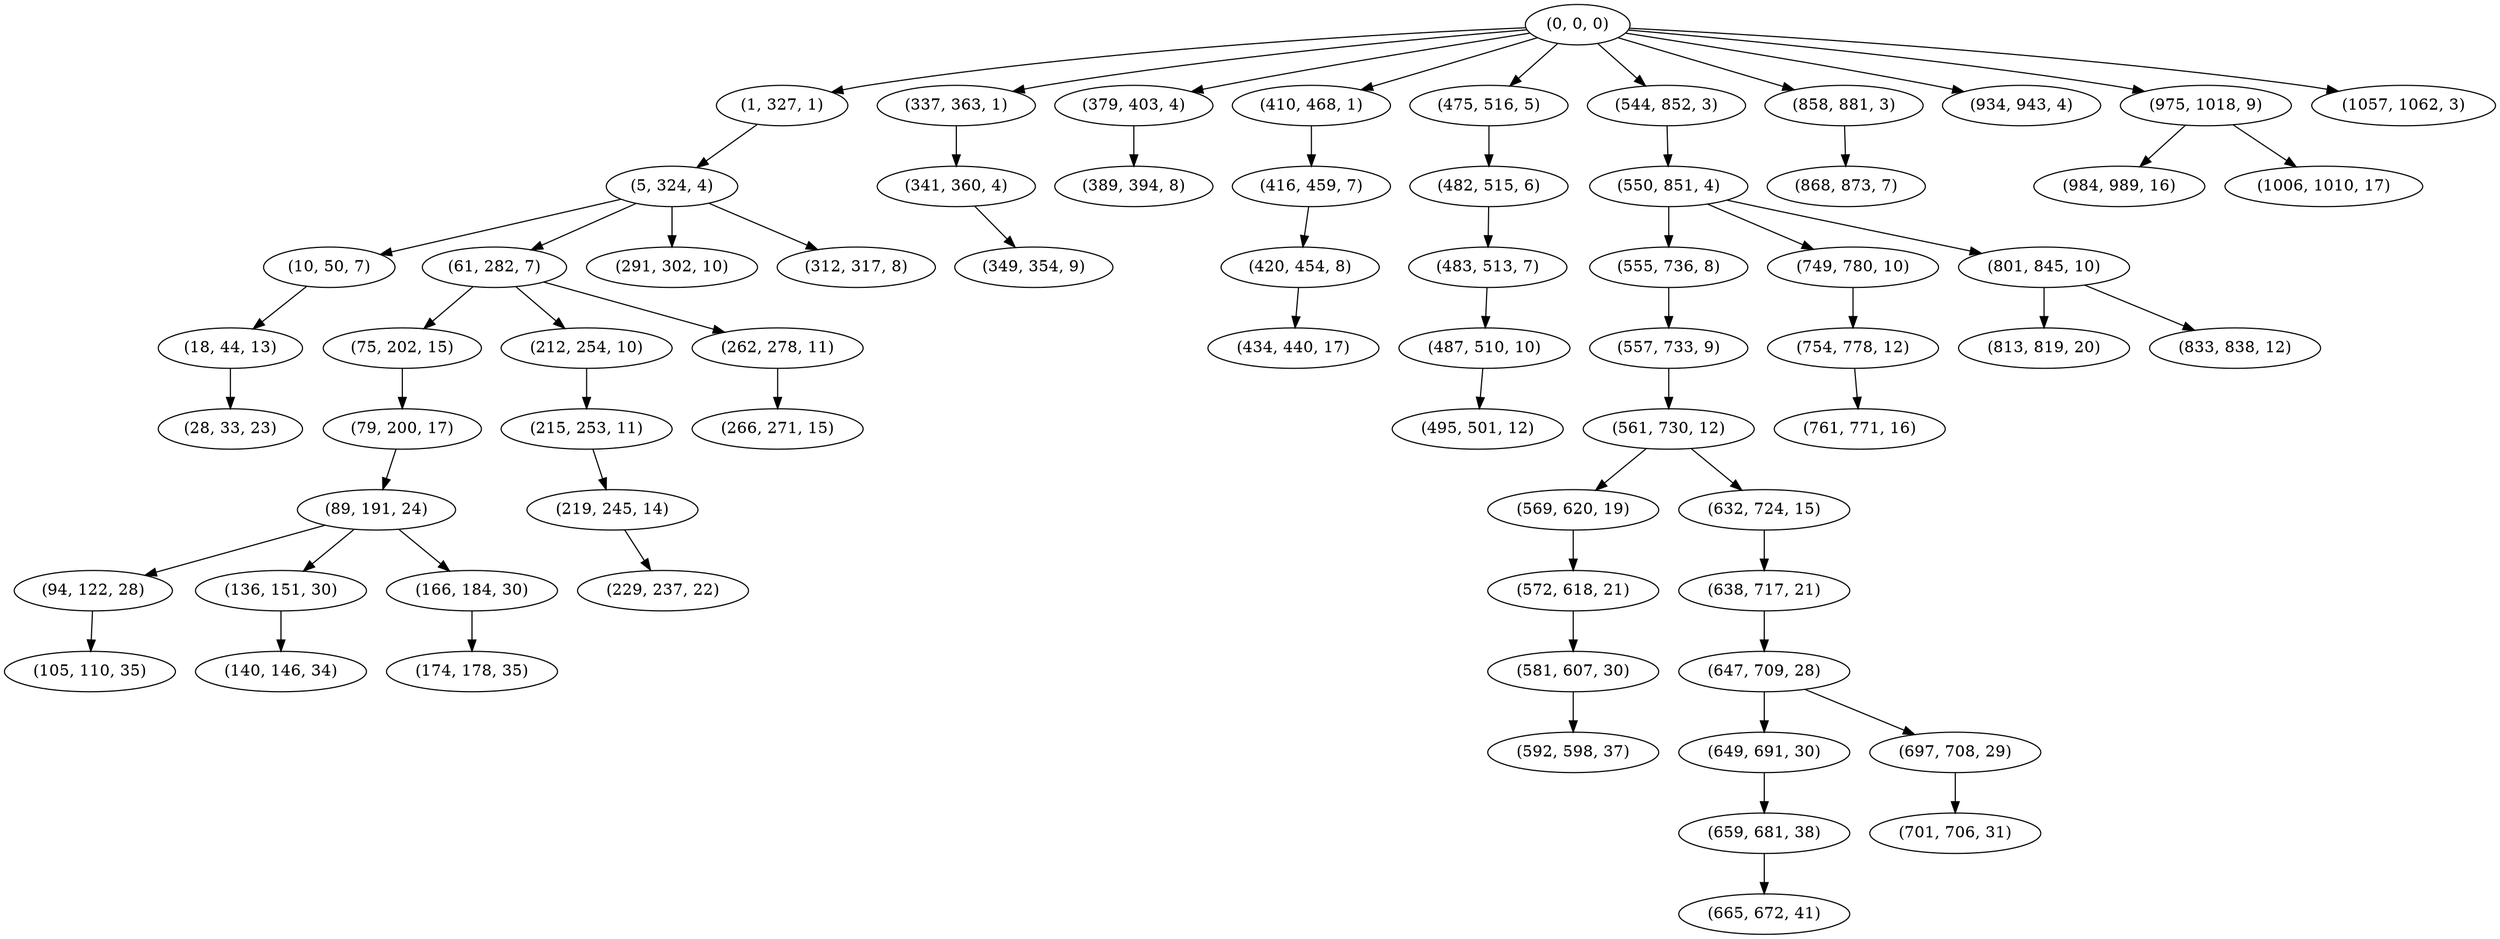 digraph tree {
    "(0, 0, 0)";
    "(1, 327, 1)";
    "(5, 324, 4)";
    "(10, 50, 7)";
    "(18, 44, 13)";
    "(28, 33, 23)";
    "(61, 282, 7)";
    "(75, 202, 15)";
    "(79, 200, 17)";
    "(89, 191, 24)";
    "(94, 122, 28)";
    "(105, 110, 35)";
    "(136, 151, 30)";
    "(140, 146, 34)";
    "(166, 184, 30)";
    "(174, 178, 35)";
    "(212, 254, 10)";
    "(215, 253, 11)";
    "(219, 245, 14)";
    "(229, 237, 22)";
    "(262, 278, 11)";
    "(266, 271, 15)";
    "(291, 302, 10)";
    "(312, 317, 8)";
    "(337, 363, 1)";
    "(341, 360, 4)";
    "(349, 354, 9)";
    "(379, 403, 4)";
    "(389, 394, 8)";
    "(410, 468, 1)";
    "(416, 459, 7)";
    "(420, 454, 8)";
    "(434, 440, 17)";
    "(475, 516, 5)";
    "(482, 515, 6)";
    "(483, 513, 7)";
    "(487, 510, 10)";
    "(495, 501, 12)";
    "(544, 852, 3)";
    "(550, 851, 4)";
    "(555, 736, 8)";
    "(557, 733, 9)";
    "(561, 730, 12)";
    "(569, 620, 19)";
    "(572, 618, 21)";
    "(581, 607, 30)";
    "(592, 598, 37)";
    "(632, 724, 15)";
    "(638, 717, 21)";
    "(647, 709, 28)";
    "(649, 691, 30)";
    "(659, 681, 38)";
    "(665, 672, 41)";
    "(697, 708, 29)";
    "(701, 706, 31)";
    "(749, 780, 10)";
    "(754, 778, 12)";
    "(761, 771, 16)";
    "(801, 845, 10)";
    "(813, 819, 20)";
    "(833, 838, 12)";
    "(858, 881, 3)";
    "(868, 873, 7)";
    "(934, 943, 4)";
    "(975, 1018, 9)";
    "(984, 989, 16)";
    "(1006, 1010, 17)";
    "(1057, 1062, 3)";
    "(0, 0, 0)" -> "(1, 327, 1)";
    "(0, 0, 0)" -> "(337, 363, 1)";
    "(0, 0, 0)" -> "(379, 403, 4)";
    "(0, 0, 0)" -> "(410, 468, 1)";
    "(0, 0, 0)" -> "(475, 516, 5)";
    "(0, 0, 0)" -> "(544, 852, 3)";
    "(0, 0, 0)" -> "(858, 881, 3)";
    "(0, 0, 0)" -> "(934, 943, 4)";
    "(0, 0, 0)" -> "(975, 1018, 9)";
    "(0, 0, 0)" -> "(1057, 1062, 3)";
    "(1, 327, 1)" -> "(5, 324, 4)";
    "(5, 324, 4)" -> "(10, 50, 7)";
    "(5, 324, 4)" -> "(61, 282, 7)";
    "(5, 324, 4)" -> "(291, 302, 10)";
    "(5, 324, 4)" -> "(312, 317, 8)";
    "(10, 50, 7)" -> "(18, 44, 13)";
    "(18, 44, 13)" -> "(28, 33, 23)";
    "(61, 282, 7)" -> "(75, 202, 15)";
    "(61, 282, 7)" -> "(212, 254, 10)";
    "(61, 282, 7)" -> "(262, 278, 11)";
    "(75, 202, 15)" -> "(79, 200, 17)";
    "(79, 200, 17)" -> "(89, 191, 24)";
    "(89, 191, 24)" -> "(94, 122, 28)";
    "(89, 191, 24)" -> "(136, 151, 30)";
    "(89, 191, 24)" -> "(166, 184, 30)";
    "(94, 122, 28)" -> "(105, 110, 35)";
    "(136, 151, 30)" -> "(140, 146, 34)";
    "(166, 184, 30)" -> "(174, 178, 35)";
    "(212, 254, 10)" -> "(215, 253, 11)";
    "(215, 253, 11)" -> "(219, 245, 14)";
    "(219, 245, 14)" -> "(229, 237, 22)";
    "(262, 278, 11)" -> "(266, 271, 15)";
    "(337, 363, 1)" -> "(341, 360, 4)";
    "(341, 360, 4)" -> "(349, 354, 9)";
    "(379, 403, 4)" -> "(389, 394, 8)";
    "(410, 468, 1)" -> "(416, 459, 7)";
    "(416, 459, 7)" -> "(420, 454, 8)";
    "(420, 454, 8)" -> "(434, 440, 17)";
    "(475, 516, 5)" -> "(482, 515, 6)";
    "(482, 515, 6)" -> "(483, 513, 7)";
    "(483, 513, 7)" -> "(487, 510, 10)";
    "(487, 510, 10)" -> "(495, 501, 12)";
    "(544, 852, 3)" -> "(550, 851, 4)";
    "(550, 851, 4)" -> "(555, 736, 8)";
    "(550, 851, 4)" -> "(749, 780, 10)";
    "(550, 851, 4)" -> "(801, 845, 10)";
    "(555, 736, 8)" -> "(557, 733, 9)";
    "(557, 733, 9)" -> "(561, 730, 12)";
    "(561, 730, 12)" -> "(569, 620, 19)";
    "(561, 730, 12)" -> "(632, 724, 15)";
    "(569, 620, 19)" -> "(572, 618, 21)";
    "(572, 618, 21)" -> "(581, 607, 30)";
    "(581, 607, 30)" -> "(592, 598, 37)";
    "(632, 724, 15)" -> "(638, 717, 21)";
    "(638, 717, 21)" -> "(647, 709, 28)";
    "(647, 709, 28)" -> "(649, 691, 30)";
    "(647, 709, 28)" -> "(697, 708, 29)";
    "(649, 691, 30)" -> "(659, 681, 38)";
    "(659, 681, 38)" -> "(665, 672, 41)";
    "(697, 708, 29)" -> "(701, 706, 31)";
    "(749, 780, 10)" -> "(754, 778, 12)";
    "(754, 778, 12)" -> "(761, 771, 16)";
    "(801, 845, 10)" -> "(813, 819, 20)";
    "(801, 845, 10)" -> "(833, 838, 12)";
    "(858, 881, 3)" -> "(868, 873, 7)";
    "(975, 1018, 9)" -> "(984, 989, 16)";
    "(975, 1018, 9)" -> "(1006, 1010, 17)";
}
